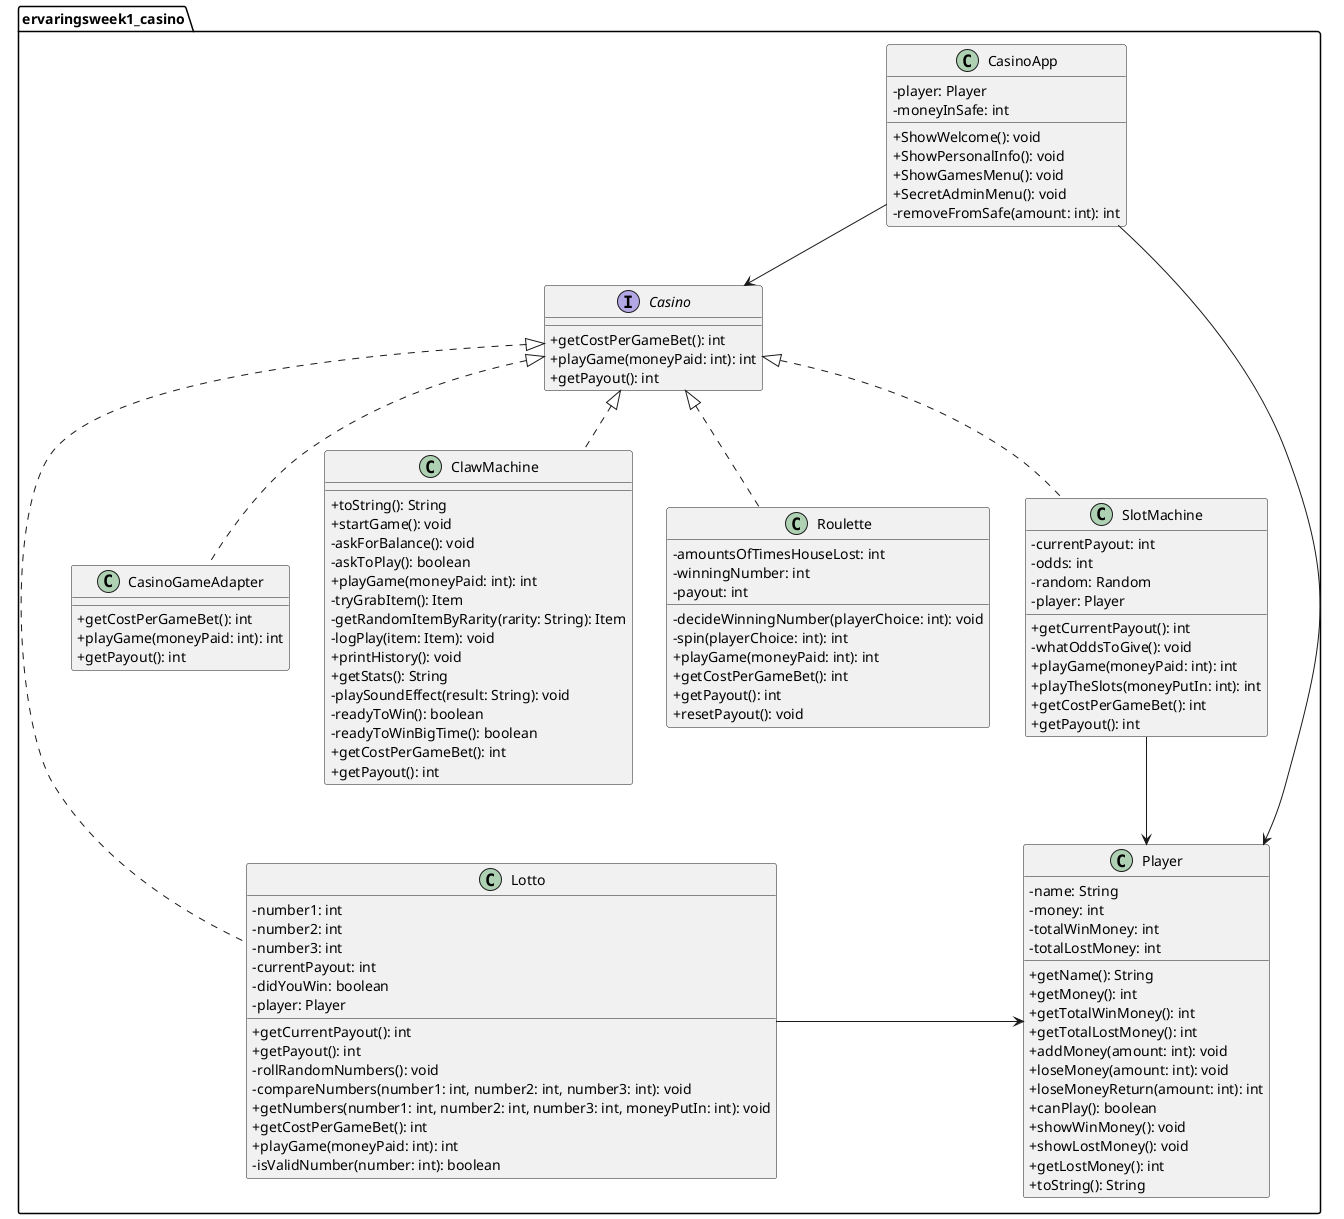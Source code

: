 @startuml
' Package
package "ervaringsweek1_casino" {

skinparam classAttributeIconSize 0

' =========================
' Interfaces
' =========================

interface Casino {
    + getCostPerGameBet(): int
    + playGame(moneyPaid: int): int
    + getPayout(): int
}

' =========================
' Classes
' =========================

class CasinoApp {
    - player: Player
    - moneyInSafe: int
    + ShowWelcome(): void
    + ShowPersonalInfo(): void
    + ShowGamesMenu(): void
    + SecretAdminMenu(): void
    - removeFromSafe(amount: int): int
}

class CasinoGameAdapter implements Casino {
    + getCostPerGameBet(): int
    + playGame(moneyPaid: int): int
    + getPayout(): int
}

class ClawMachine implements Casino {
    + toString(): String
    + startGame(): void
    - askForBalance(): void
    - askToPlay(): boolean
    + playGame(moneyPaid: int): int
    - tryGrabItem(): Item
    - getRandomItemByRarity(rarity: String): Item
    - logPlay(item: Item): void
    + printHistory(): void
    + getStats(): String
    - playSoundEffect(result: String): void
    - readyToWin(): boolean
    - readyToWinBigTime(): boolean
    + getCostPerGameBet(): int
    + getPayout(): int
}

class SlotMachine implements Casino {
    - currentPayout: int
    - odds: int
    - random: Random
    - player: Player
    + getCurrentPayout(): int
    - whatOddsToGive(): void
    + playGame(moneyPaid: int): int
    + playTheSlots(moneyPutIn: int): int
    + getCostPerGameBet(): int
    + getPayout(): int
}

class Lotto implements Casino {
    - number1: int
    - number2: int
    - number3: int
    - currentPayout: int
    - didYouWin: boolean
    - player: Player
    + getCurrentPayout(): int
    + getPayout(): int
    - rollRandomNumbers(): void
    - compareNumbers(number1: int, number2: int, number3: int): void
    + getNumbers(number1: int, number2: int, number3: int, moneyPutIn: int): void
    + getCostPerGameBet(): int
    + playGame(moneyPaid: int): int
    - isValidNumber(number: int): boolean
}

class Roulette implements Casino {
    - amountsOfTimesHouseLost: int
    - winningNumber: int
    - payout: int
    - decideWinningNumber(playerChoice: int): void
    - spin(playerChoice: int): int
    + playGame(moneyPaid: int): int
    + getCostPerGameBet(): int
    + getPayout(): int
    + resetPayout(): void
}

class Player {
    - name: String
    - money: int
    - totalWinMoney: int
    - totalLostMoney: int
    + getName(): String
    + getMoney(): int
    + getTotalWinMoney(): int
    + getTotalLostMoney(): int
    + addMoney(amount: int): void
    + loseMoney(amount: int): void
    + loseMoneyReturn(amount: int): int
    + canPlay(): boolean
    + showWinMoney(): void
    + showLostMoney(): void
    + getLostMoney(): int
    + toString(): String
}

}

' =========================
' Associations et dépendances (liens)
' =========================

CasinoApp --> Player
CasinoApp --> Casino
SlotMachine --> Player
Lotto -> Player

@enduml